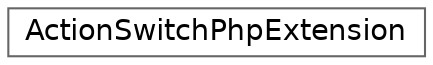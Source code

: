 digraph "Graphical Class Hierarchy"
{
 // LATEX_PDF_SIZE
  bgcolor="transparent";
  edge [fontname=Helvetica,fontsize=14,labelfontname=Helvetica,labelfontsize=14];
  node [fontname=Helvetica,fontsize=14,shape=box,height=0.2,width=0.4];
  rankdir="LR";
  Node0 [id="Node000000",label="ActionSwitchPhpExtension",height=0.2,width=0.4,color="grey40", fillcolor="white", style="filled",URL="$df/d9c/classActionSwitchPhpExtension.html",tooltip=" "];
}
